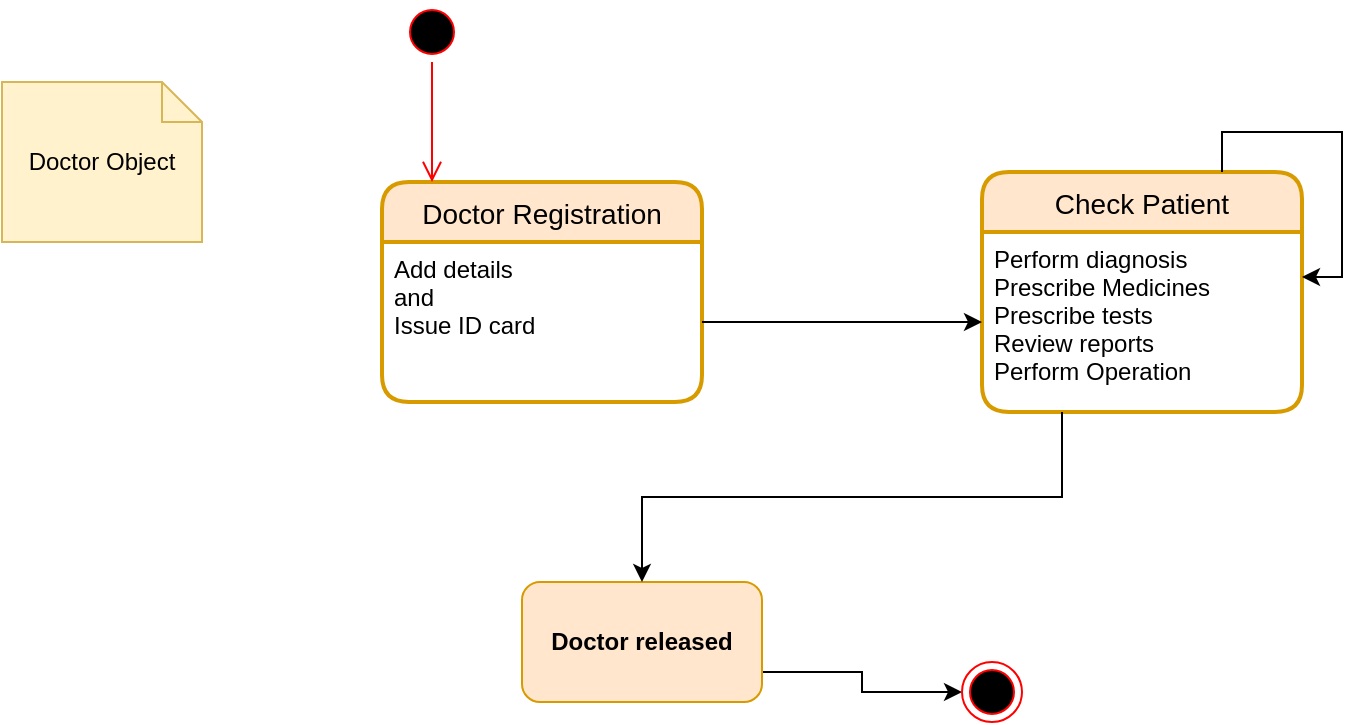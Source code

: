 <mxfile version="20.8.15" type="github">
  <diagram name="Page-1" id="8AKIqW0ZzLcSzr79SBvu">
    <mxGraphModel dx="1050" dy="581" grid="1" gridSize="10" guides="1" tooltips="1" connect="1" arrows="1" fold="1" page="1" pageScale="1" pageWidth="850" pageHeight="1100" math="0" shadow="0">
      <root>
        <mxCell id="0" />
        <mxCell id="1" parent="0" />
        <mxCell id="kFD4bufvKTDWvEvys1ir-1" value="Doctor Object" style="shape=note;size=20;whiteSpace=wrap;html=1;fillColor=#fff2cc;strokeColor=#d6b656;" vertex="1" parent="1">
          <mxGeometry x="50" y="50" width="100" height="80" as="geometry" />
        </mxCell>
        <mxCell id="kFD4bufvKTDWvEvys1ir-2" value="Doctor Registration" style="swimlane;childLayout=stackLayout;horizontal=1;startSize=30;horizontalStack=0;rounded=1;fontSize=14;fontStyle=0;strokeWidth=2;resizeParent=0;resizeLast=1;shadow=0;dashed=0;align=center;fillColor=#ffe6cc;strokeColor=#d79b00;" vertex="1" parent="1">
          <mxGeometry x="240" y="100" width="160" height="110" as="geometry" />
        </mxCell>
        <mxCell id="kFD4bufvKTDWvEvys1ir-3" value="Add details &#xa;and&#xa;Issue ID card" style="align=left;strokeColor=none;fillColor=none;spacingLeft=4;fontSize=12;verticalAlign=top;resizable=0;rotatable=0;part=1;" vertex="1" parent="kFD4bufvKTDWvEvys1ir-2">
          <mxGeometry y="30" width="160" height="80" as="geometry" />
        </mxCell>
        <mxCell id="kFD4bufvKTDWvEvys1ir-4" value="Check Patient" style="swimlane;childLayout=stackLayout;horizontal=1;startSize=30;horizontalStack=0;rounded=1;fontSize=14;fontStyle=0;strokeWidth=2;resizeParent=0;resizeLast=1;shadow=0;dashed=0;align=center;fillColor=#ffe6cc;strokeColor=#d79b00;" vertex="1" parent="1">
          <mxGeometry x="540" y="95" width="160" height="120" as="geometry" />
        </mxCell>
        <mxCell id="kFD4bufvKTDWvEvys1ir-5" value="Perform diagnosis&#xa;Prescribe Medicines&#xa;Prescribe tests&#xa;Review reports&#xa;Perform Operation" style="align=left;strokeColor=none;fillColor=none;spacingLeft=4;fontSize=12;verticalAlign=top;resizable=0;rotatable=0;part=1;" vertex="1" parent="kFD4bufvKTDWvEvys1ir-4">
          <mxGeometry y="30" width="160" height="90" as="geometry" />
        </mxCell>
        <mxCell id="kFD4bufvKTDWvEvys1ir-6" style="edgeStyle=orthogonalEdgeStyle;rounded=0;orthogonalLoop=1;jettySize=auto;html=1;exitX=0.75;exitY=0;exitDx=0;exitDy=0;entryX=1;entryY=0.25;entryDx=0;entryDy=0;" edge="1" parent="kFD4bufvKTDWvEvys1ir-4" source="kFD4bufvKTDWvEvys1ir-4" target="kFD4bufvKTDWvEvys1ir-5">
          <mxGeometry relative="1" as="geometry" />
        </mxCell>
        <mxCell id="kFD4bufvKTDWvEvys1ir-7" style="edgeStyle=orthogonalEdgeStyle;rounded=0;orthogonalLoop=1;jettySize=auto;html=1;exitX=1;exitY=0.75;exitDx=0;exitDy=0;" edge="1" parent="1" source="kFD4bufvKTDWvEvys1ir-8" target="kFD4bufvKTDWvEvys1ir-13">
          <mxGeometry relative="1" as="geometry" />
        </mxCell>
        <mxCell id="kFD4bufvKTDWvEvys1ir-8" value="&lt;b&gt;Doctor released&lt;/b&gt;" style="rounded=1;whiteSpace=wrap;html=1;fillColor=#ffe6cc;strokeColor=#d79b00;" vertex="1" parent="1">
          <mxGeometry x="310" y="300" width="120" height="60" as="geometry" />
        </mxCell>
        <mxCell id="kFD4bufvKTDWvEvys1ir-9" value="" style="ellipse;html=1;shape=startState;fillColor=#000000;strokeColor=#ff0000;" vertex="1" parent="1">
          <mxGeometry x="250" y="10" width="30" height="30" as="geometry" />
        </mxCell>
        <mxCell id="kFD4bufvKTDWvEvys1ir-10" value="" style="edgeStyle=orthogonalEdgeStyle;html=1;verticalAlign=bottom;endArrow=open;endSize=8;strokeColor=#ff0000;rounded=0;" edge="1" parent="1" source="kFD4bufvKTDWvEvys1ir-9">
          <mxGeometry relative="1" as="geometry">
            <mxPoint x="265" y="100" as="targetPoint" />
          </mxGeometry>
        </mxCell>
        <mxCell id="kFD4bufvKTDWvEvys1ir-11" style="edgeStyle=orthogonalEdgeStyle;rounded=0;orthogonalLoop=1;jettySize=auto;html=1;exitX=1;exitY=0.5;exitDx=0;exitDy=0;entryX=0;entryY=0.5;entryDx=0;entryDy=0;" edge="1" parent="1" source="kFD4bufvKTDWvEvys1ir-3" target="kFD4bufvKTDWvEvys1ir-5">
          <mxGeometry relative="1" as="geometry" />
        </mxCell>
        <mxCell id="kFD4bufvKTDWvEvys1ir-12" style="edgeStyle=orthogonalEdgeStyle;rounded=0;orthogonalLoop=1;jettySize=auto;html=1;exitX=0.25;exitY=1;exitDx=0;exitDy=0;" edge="1" parent="1" source="kFD4bufvKTDWvEvys1ir-5" target="kFD4bufvKTDWvEvys1ir-8">
          <mxGeometry relative="1" as="geometry" />
        </mxCell>
        <mxCell id="kFD4bufvKTDWvEvys1ir-13" value="" style="ellipse;html=1;shape=endState;fillColor=#000000;strokeColor=#ff0000;" vertex="1" parent="1">
          <mxGeometry x="530" y="340" width="30" height="30" as="geometry" />
        </mxCell>
      </root>
    </mxGraphModel>
  </diagram>
</mxfile>
